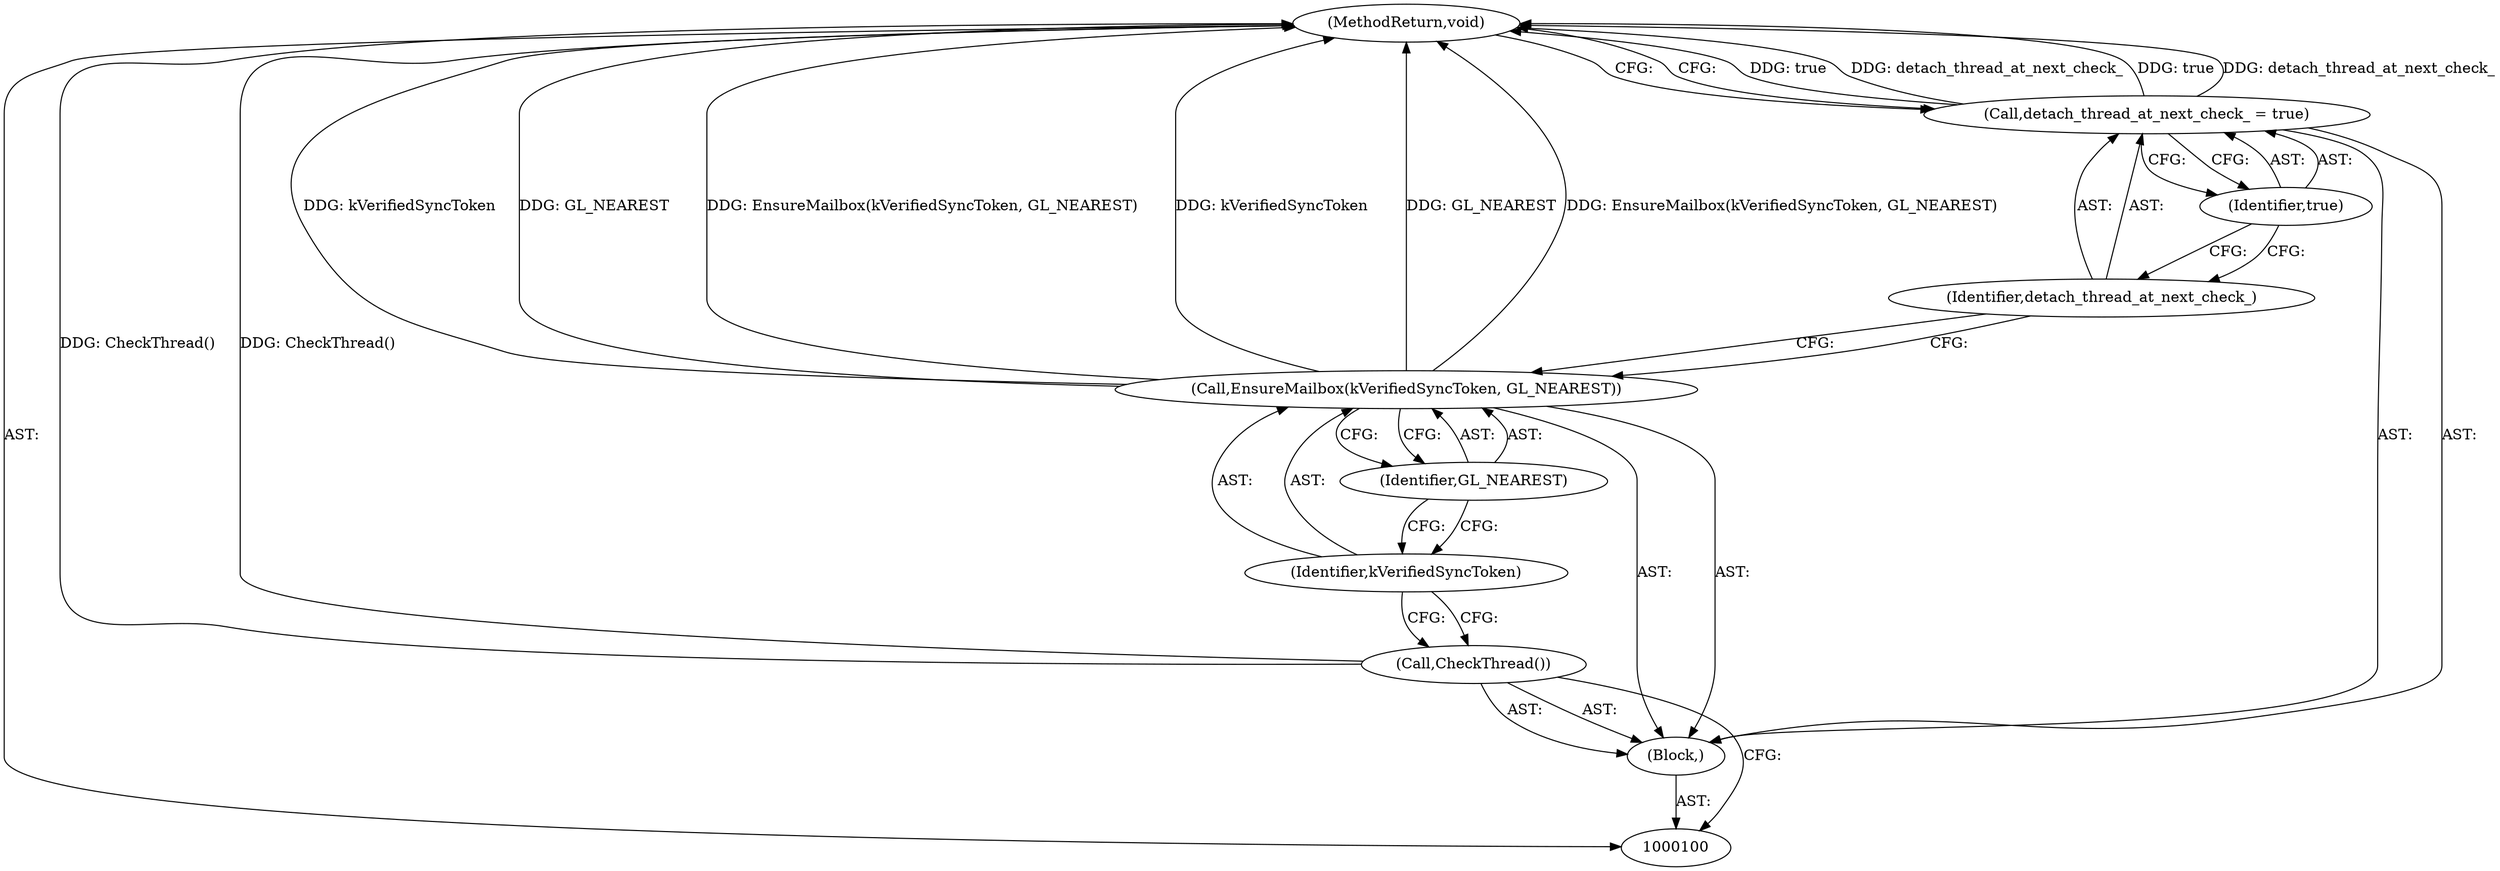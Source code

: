 digraph "1_Chrome_78d89fe556cb5dabbc47b4967cdf55e607e29580_10" {
"1000109" [label="(MethodReturn,void)"];
"1000101" [label="(Block,)"];
"1000102" [label="(Call,CheckThread())"];
"1000104" [label="(Identifier,kVerifiedSyncToken)"];
"1000103" [label="(Call,EnsureMailbox(kVerifiedSyncToken, GL_NEAREST))"];
"1000105" [label="(Identifier,GL_NEAREST)"];
"1000106" [label="(Call,detach_thread_at_next_check_ = true)"];
"1000107" [label="(Identifier,detach_thread_at_next_check_)"];
"1000108" [label="(Identifier,true)"];
"1000109" -> "1000100"  [label="AST: "];
"1000109" -> "1000106"  [label="CFG: "];
"1000106" -> "1000109"  [label="DDG: true"];
"1000106" -> "1000109"  [label="DDG: detach_thread_at_next_check_"];
"1000103" -> "1000109"  [label="DDG: kVerifiedSyncToken"];
"1000103" -> "1000109"  [label="DDG: GL_NEAREST"];
"1000103" -> "1000109"  [label="DDG: EnsureMailbox(kVerifiedSyncToken, GL_NEAREST)"];
"1000102" -> "1000109"  [label="DDG: CheckThread()"];
"1000101" -> "1000100"  [label="AST: "];
"1000102" -> "1000101"  [label="AST: "];
"1000103" -> "1000101"  [label="AST: "];
"1000106" -> "1000101"  [label="AST: "];
"1000102" -> "1000101"  [label="AST: "];
"1000102" -> "1000100"  [label="CFG: "];
"1000104" -> "1000102"  [label="CFG: "];
"1000102" -> "1000109"  [label="DDG: CheckThread()"];
"1000104" -> "1000103"  [label="AST: "];
"1000104" -> "1000102"  [label="CFG: "];
"1000105" -> "1000104"  [label="CFG: "];
"1000103" -> "1000101"  [label="AST: "];
"1000103" -> "1000105"  [label="CFG: "];
"1000104" -> "1000103"  [label="AST: "];
"1000105" -> "1000103"  [label="AST: "];
"1000107" -> "1000103"  [label="CFG: "];
"1000103" -> "1000109"  [label="DDG: kVerifiedSyncToken"];
"1000103" -> "1000109"  [label="DDG: GL_NEAREST"];
"1000103" -> "1000109"  [label="DDG: EnsureMailbox(kVerifiedSyncToken, GL_NEAREST)"];
"1000105" -> "1000103"  [label="AST: "];
"1000105" -> "1000104"  [label="CFG: "];
"1000103" -> "1000105"  [label="CFG: "];
"1000106" -> "1000101"  [label="AST: "];
"1000106" -> "1000108"  [label="CFG: "];
"1000107" -> "1000106"  [label="AST: "];
"1000108" -> "1000106"  [label="AST: "];
"1000109" -> "1000106"  [label="CFG: "];
"1000106" -> "1000109"  [label="DDG: true"];
"1000106" -> "1000109"  [label="DDG: detach_thread_at_next_check_"];
"1000107" -> "1000106"  [label="AST: "];
"1000107" -> "1000103"  [label="CFG: "];
"1000108" -> "1000107"  [label="CFG: "];
"1000108" -> "1000106"  [label="AST: "];
"1000108" -> "1000107"  [label="CFG: "];
"1000106" -> "1000108"  [label="CFG: "];
}
